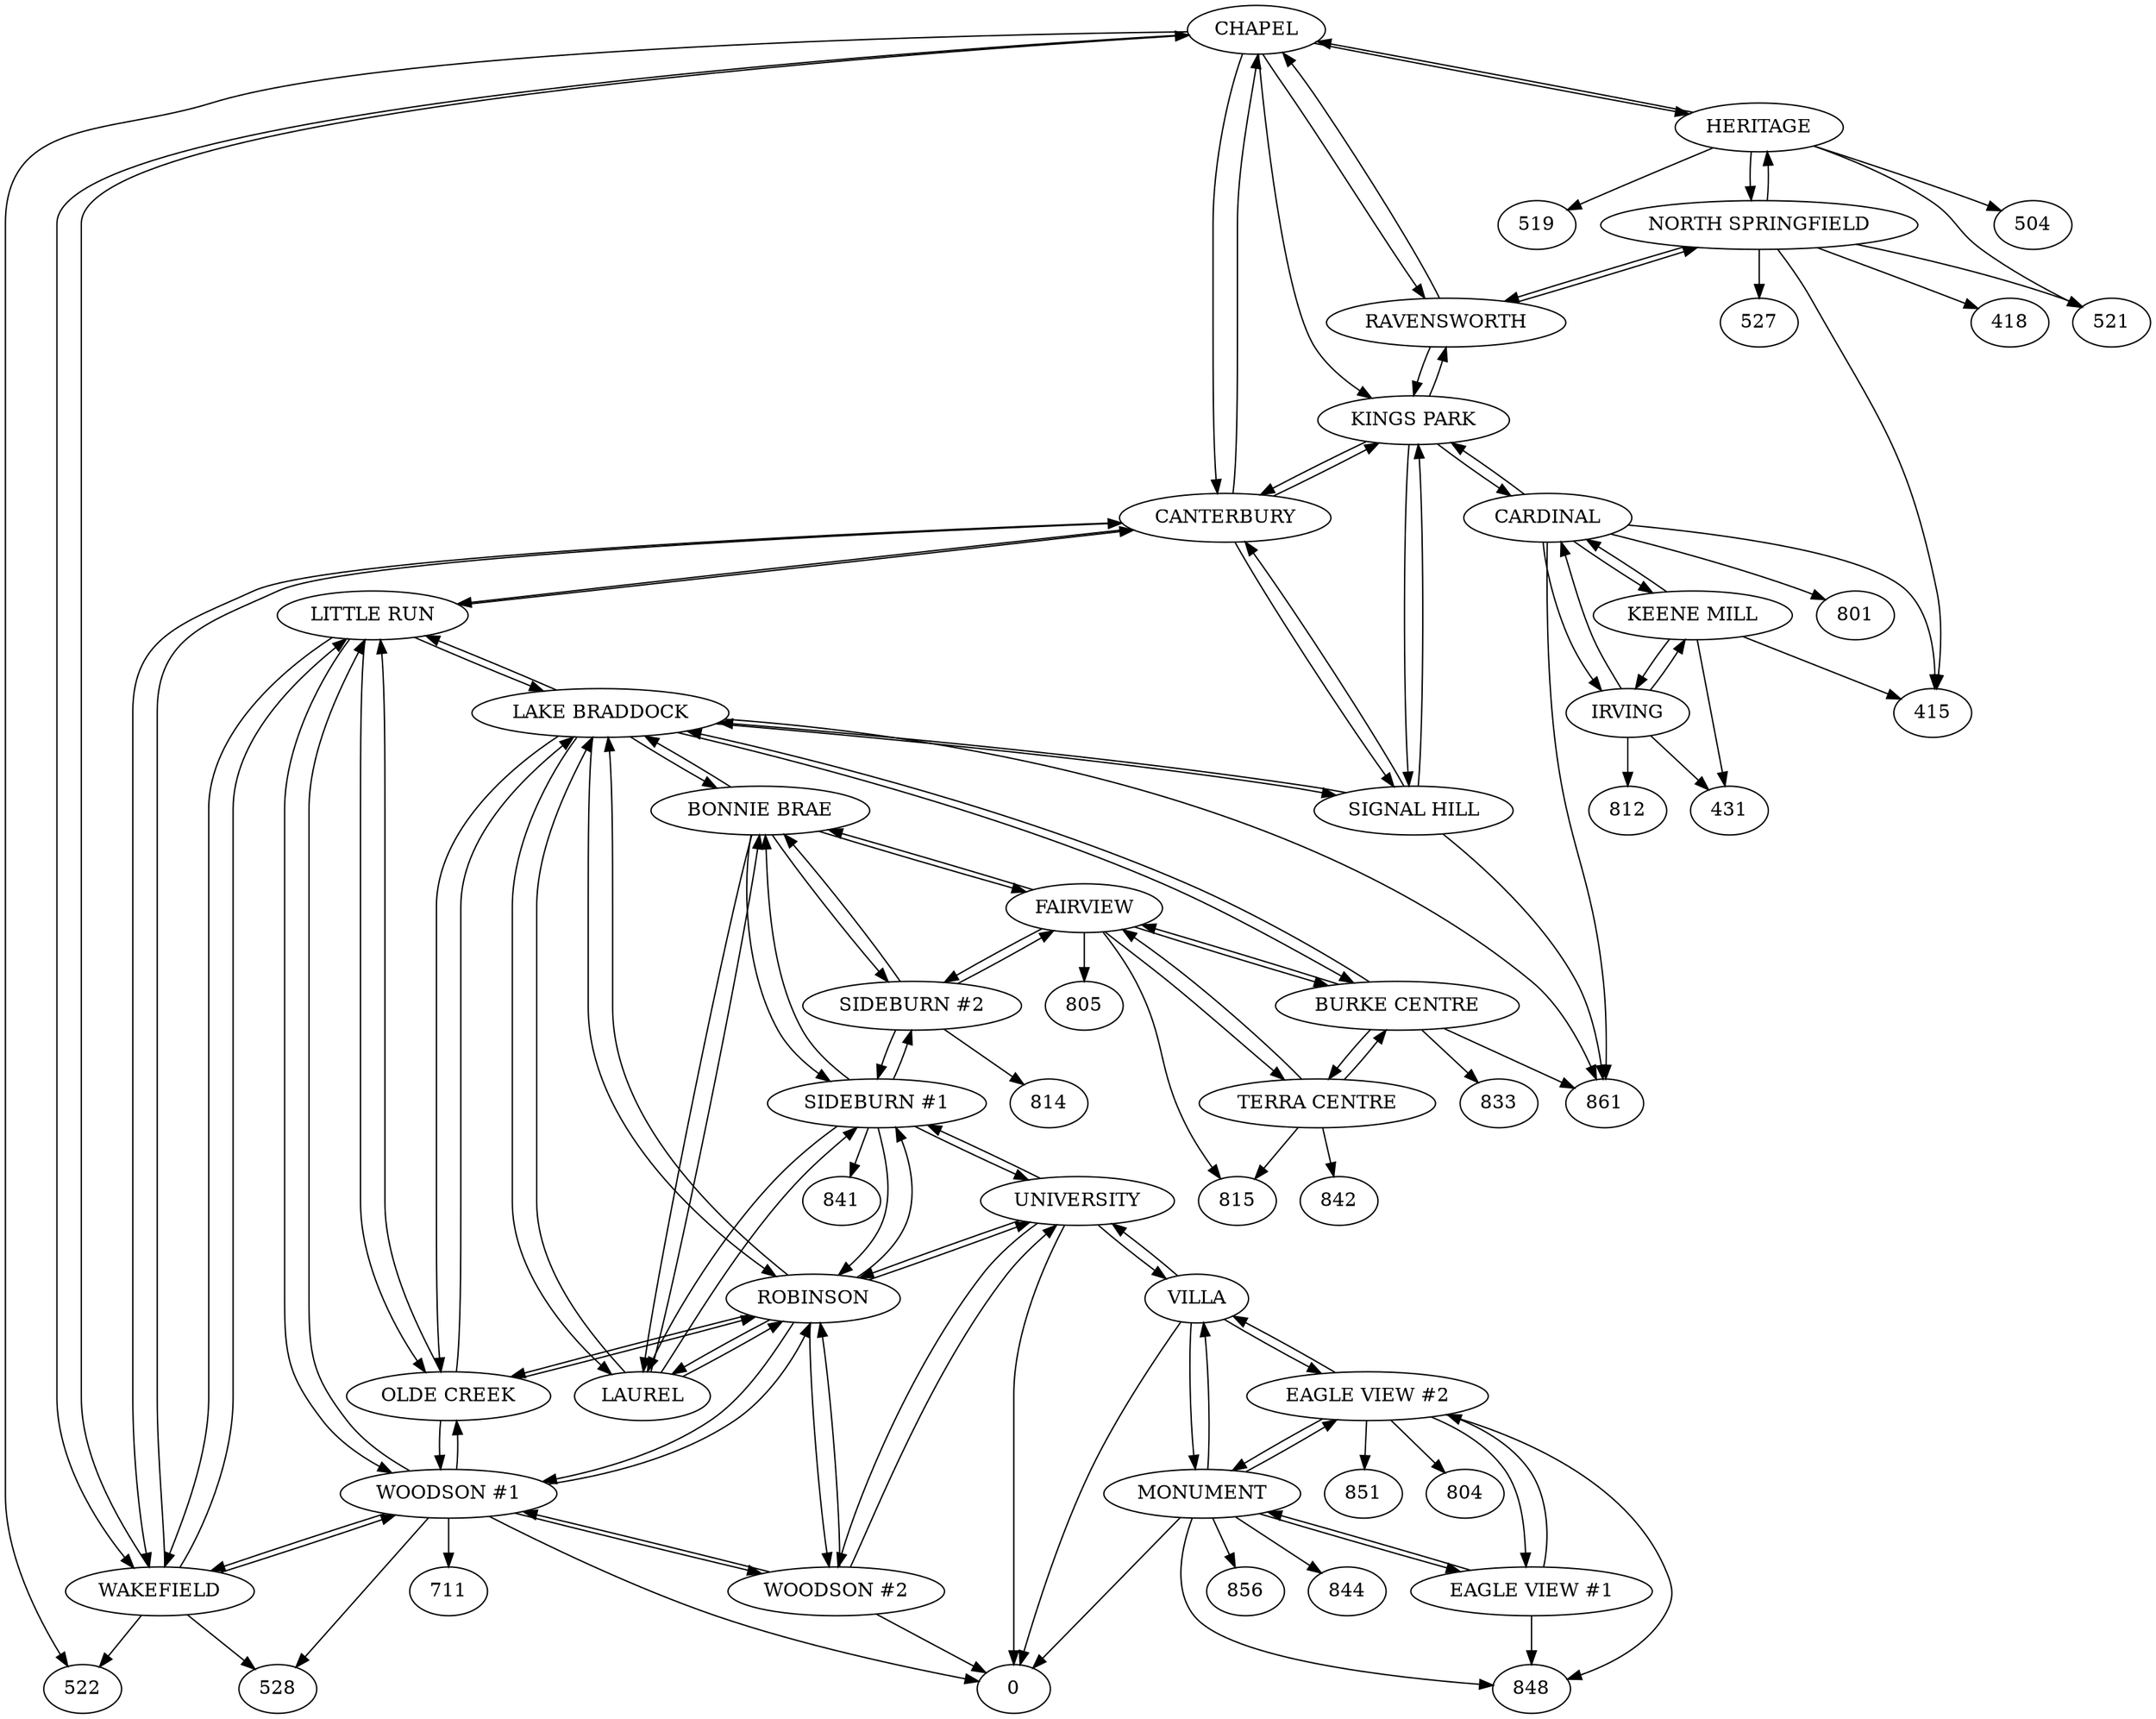 digraph precinct_graph {
    node [shape = ellipse;];
    edge [color = black;];
    104 [label = "CHAPEL";];
    104 -> 106;
    104 -> 108;
    104 -> 113;
    104 -> 115;
    104 -> 116;
    104 -> 522;
    105 [label = "FAIRVIEW";];
    105 -> 126;
    105 -> 127;
    105 -> 130;
    105 -> 137;
    105 -> 805;
    105 -> 815;
    106 [label = "HERITAGE";];
    106 -> 104;
    106 -> 110;
    106 -> 504;
    106 -> 519;
    106 -> 521;
    108 [label = "KINGS PARK";];
    108 -> 113;
    108 -> 115;
    108 -> 125;
    108 -> 128;
    109 [label = "LITTLE RUN";];
    109 -> 113;
    109 -> 114;
    109 -> 116;
    109 -> 117;
    109 -> 118;
    110 [label = "NORTH SPRINGFIELD";];
    110 -> 106;
    110 -> 115;
    110 -> 415;
    110 -> 418;
    110 -> 521;
    110 -> 527;
    113 [label = "CANTERBURY";];
    113 -> 104;
    113 -> 108;
    113 -> 109;
    113 -> 116;
    113 -> 125;
    114 [label = "OLDE CREEK";];
    114 -> 109;
    114 -> 117;
    114 -> 118;
    114 -> 123;
    115 [label = "RAVENSWORTH";];
    115 -> 104;
    115 -> 108;
    115 -> 110;
    116 [label = "WAKEFIELD";];
    116 -> 104;
    116 -> 109;
    116 -> 113;
    116 -> 117;
    116 -> 522;
    116 -> 528;
    117 [label = "WOODSON #1";];
    117 -> 0;
    117 -> 109;
    117 -> 114;
    117 -> 116;
    117 -> 123;
    117 -> 136;
    117 -> 528;
    117 -> 711;
    118 [label = "LAKE BRADDOCK";];
    118 -> 109;
    118 -> 114;
    118 -> 119;
    118 -> 123;
    118 -> 125;
    118 -> 126;
    118 -> 127;
    118 -> 861;
    119 [label = "LAUREL";];
    119 -> 118;
    119 -> 120;
    119 -> 123;
    119 -> 126;
    120 [label = "SIDEBURN #1";];
    120 -> 119;
    120 -> 123;
    120 -> 126;
    120 -> 134;
    120 -> 137;
    120 -> 841;
    121 [label = "VILLA";];
    121 -> 0;
    121 -> 132;
    121 -> 134;
    121 -> 138;
    123 [label = "ROBINSON";];
    123 -> 114;
    123 -> 117;
    123 -> 118;
    123 -> 119;
    123 -> 120;
    123 -> 134;
    123 -> 136;
    125 [label = "SIGNAL HILL";];
    125 -> 108;
    125 -> 113;
    125 -> 118;
    125 -> 861;
    126 [label = "BONNIE BRAE";];
    126 -> 105;
    126 -> 118;
    126 -> 119;
    126 -> 120;
    126 -> 137;
    127 [label = "BURKE CENTRE";];
    127 -> 105;
    127 -> 118;
    127 -> 130;
    127 -> 833;
    127 -> 861;
    128 [label = "CARDINAL";];
    128 -> 108;
    128 -> 129;
    128 -> 135;
    128 -> 415;
    128 -> 801;
    128 -> 861;
    129 [label = "KEENE MILL";];
    129 -> 128;
    129 -> 135;
    129 -> 415;
    129 -> 431;
    130 [label = "TERRA CENTRE";];
    130 -> 105;
    130 -> 127;
    130 -> 815;
    130 -> 842;
    131 [label = "EAGLE VIEW #1";];
    131 -> 132;
    131 -> 138;
    131 -> 848;
    132 [label = "MONUMENT";];
    132 -> 0;
    132 -> 121;
    132 -> 131;
    132 -> 138;
    132 -> 844;
    132 -> 848;
    132 -> 856;
    134 [label = "UNIVERSITY";];
    134 -> 0;
    134 -> 120;
    134 -> 121;
    134 -> 123;
    134 -> 136;
    135 [label = "IRVING";];
    135 -> 128;
    135 -> 129;
    135 -> 431;
    135 -> 812;
    136 [label = "WOODSON #2";];
    136 -> 0;
    136 -> 117;
    136 -> 123;
    136 -> 134;
    137 [label = "SIDEBURN #2";];
    137 -> 105;
    137 -> 120;
    137 -> 126;
    137 -> 814;
    138 [label = "EAGLE VIEW #2";];
    138 -> 121;
    138 -> 131;
    138 -> 132;
    138 -> 804;
    138 -> 848;
    138 -> 851;
}
